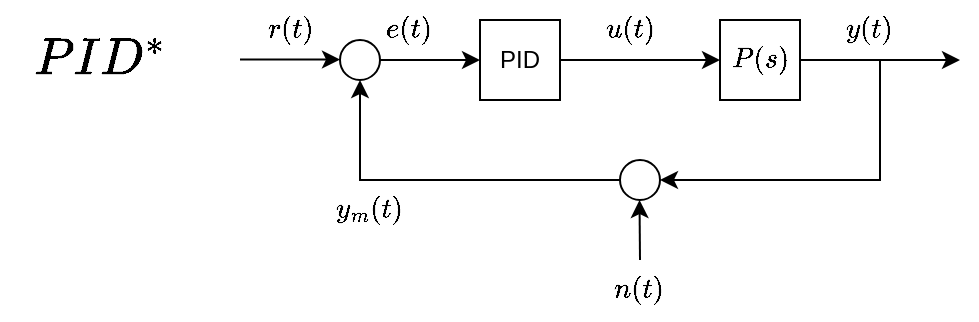 <mxfile version="24.8.8">
  <diagram name="Pagina-1" id="1P_Mkc32Kw09UM7NY2m8">
    <mxGraphModel dx="454" dy="266" grid="1" gridSize="10" guides="1" tooltips="1" connect="1" arrows="1" fold="1" page="1" pageScale="1" pageWidth="827" pageHeight="1169" math="1" shadow="0">
      <root>
        <mxCell id="0" />
        <mxCell id="1" parent="0" />
        <mxCell id="BD-uVtDJH_eSrAoRuuKp-5" style="edgeStyle=orthogonalEdgeStyle;rounded=0;orthogonalLoop=1;jettySize=auto;html=1;entryX=0;entryY=0.5;entryDx=0;entryDy=0;" edge="1" parent="1" source="BD-uVtDJH_eSrAoRuuKp-1" target="BD-uVtDJH_eSrAoRuuKp-2">
          <mxGeometry relative="1" as="geometry" />
        </mxCell>
        <mxCell id="BD-uVtDJH_eSrAoRuuKp-1" value="PID" style="rounded=0;whiteSpace=wrap;html=1;fillColor=none;" vertex="1" parent="1">
          <mxGeometry x="320" y="280" width="40" height="40" as="geometry" />
        </mxCell>
        <mxCell id="BD-uVtDJH_eSrAoRuuKp-6" style="edgeStyle=orthogonalEdgeStyle;rounded=0;orthogonalLoop=1;jettySize=auto;html=1;" edge="1" parent="1" source="BD-uVtDJH_eSrAoRuuKp-2">
          <mxGeometry relative="1" as="geometry">
            <mxPoint x="560" y="300" as="targetPoint" />
          </mxGeometry>
        </mxCell>
        <mxCell id="BD-uVtDJH_eSrAoRuuKp-2" value="\(P(s)\)" style="rounded=0;whiteSpace=wrap;html=1;fillColor=none;" vertex="1" parent="1">
          <mxGeometry x="440" y="280" width="40" height="40" as="geometry" />
        </mxCell>
        <mxCell id="BD-uVtDJH_eSrAoRuuKp-4" style="edgeStyle=orthogonalEdgeStyle;rounded=0;orthogonalLoop=1;jettySize=auto;html=1;entryX=0;entryY=0.5;entryDx=0;entryDy=0;" edge="1" parent="1" source="BD-uVtDJH_eSrAoRuuKp-3" target="BD-uVtDJH_eSrAoRuuKp-1">
          <mxGeometry relative="1" as="geometry" />
        </mxCell>
        <mxCell id="BD-uVtDJH_eSrAoRuuKp-3" value="" style="ellipse;whiteSpace=wrap;html=1;aspect=fixed;fillColor=none;" vertex="1" parent="1">
          <mxGeometry x="250" y="290" width="20" height="20" as="geometry" />
        </mxCell>
        <mxCell id="BD-uVtDJH_eSrAoRuuKp-8" style="edgeStyle=orthogonalEdgeStyle;rounded=0;orthogonalLoop=1;jettySize=auto;html=1;entryX=0;entryY=0.5;entryDx=0;entryDy=0;" edge="1" parent="1">
          <mxGeometry relative="1" as="geometry">
            <mxPoint x="200" y="299.76" as="sourcePoint" />
            <mxPoint x="250" y="299.76" as="targetPoint" />
          </mxGeometry>
        </mxCell>
        <mxCell id="BD-uVtDJH_eSrAoRuuKp-10" style="edgeStyle=orthogonalEdgeStyle;rounded=0;orthogonalLoop=1;jettySize=auto;html=1;entryX=0.5;entryY=1;entryDx=0;entryDy=0;" edge="1" parent="1" source="BD-uVtDJH_eSrAoRuuKp-9" target="BD-uVtDJH_eSrAoRuuKp-3">
          <mxGeometry relative="1" as="geometry" />
        </mxCell>
        <mxCell id="BD-uVtDJH_eSrAoRuuKp-9" value="" style="ellipse;whiteSpace=wrap;html=1;aspect=fixed;fillColor=none;" vertex="1" parent="1">
          <mxGeometry x="390" y="350" width="20" height="20" as="geometry" />
        </mxCell>
        <mxCell id="BD-uVtDJH_eSrAoRuuKp-11" value="" style="endArrow=classic;html=1;rounded=0;entryX=1;entryY=0.5;entryDx=0;entryDy=0;" edge="1" parent="1" target="BD-uVtDJH_eSrAoRuuKp-9">
          <mxGeometry width="50" height="50" relative="1" as="geometry">
            <mxPoint x="520" y="300" as="sourcePoint" />
            <mxPoint x="390" y="270" as="targetPoint" />
            <Array as="points">
              <mxPoint x="520" y="360" />
            </Array>
          </mxGeometry>
        </mxCell>
        <mxCell id="BD-uVtDJH_eSrAoRuuKp-12" value="\(r(t)\)" style="text;html=1;align=center;verticalAlign=middle;whiteSpace=wrap;rounded=0;" vertex="1" parent="1">
          <mxGeometry x="210" y="270" width="30" height="30" as="geometry" />
        </mxCell>
        <mxCell id="BD-uVtDJH_eSrAoRuuKp-13" value="\(e(t)\)" style="text;html=1;align=center;verticalAlign=middle;whiteSpace=wrap;rounded=0;" vertex="1" parent="1">
          <mxGeometry x="270" y="270" width="30" height="30" as="geometry" />
        </mxCell>
        <mxCell id="BD-uVtDJH_eSrAoRuuKp-14" value="\(u(t)\)" style="text;html=1;align=center;verticalAlign=middle;whiteSpace=wrap;rounded=0;" vertex="1" parent="1">
          <mxGeometry x="380" y="270" width="30" height="30" as="geometry" />
        </mxCell>
        <mxCell id="BD-uVtDJH_eSrAoRuuKp-15" value="\(y(t)\)" style="text;html=1;align=center;verticalAlign=middle;whiteSpace=wrap;rounded=0;" vertex="1" parent="1">
          <mxGeometry x="500" y="270" width="30" height="30" as="geometry" />
        </mxCell>
        <mxCell id="BD-uVtDJH_eSrAoRuuKp-16" value="\(y_m(t)\)" style="text;html=1;align=center;verticalAlign=middle;whiteSpace=wrap;rounded=0;" vertex="1" parent="1">
          <mxGeometry x="250" y="360" width="30" height="30" as="geometry" />
        </mxCell>
        <mxCell id="BD-uVtDJH_eSrAoRuuKp-17" value="" style="endArrow=classic;html=1;rounded=0;" edge="1" parent="1">
          <mxGeometry width="50" height="50" relative="1" as="geometry">
            <mxPoint x="400" y="400" as="sourcePoint" />
            <mxPoint x="399.76" y="370" as="targetPoint" />
          </mxGeometry>
        </mxCell>
        <mxCell id="BD-uVtDJH_eSrAoRuuKp-18" value="\(n(t)\)" style="text;html=1;align=center;verticalAlign=middle;whiteSpace=wrap;rounded=0;" vertex="1" parent="1">
          <mxGeometry x="384" y="400" width="30" height="30" as="geometry" />
        </mxCell>
        <mxCell id="BD-uVtDJH_eSrAoRuuKp-19" value="\(PID^*\)" style="text;html=1;align=center;verticalAlign=middle;whiteSpace=wrap;rounded=0;fontSize=22;" vertex="1" parent="1">
          <mxGeometry x="80" y="275" width="100" height="50" as="geometry" />
        </mxCell>
      </root>
    </mxGraphModel>
  </diagram>
</mxfile>
